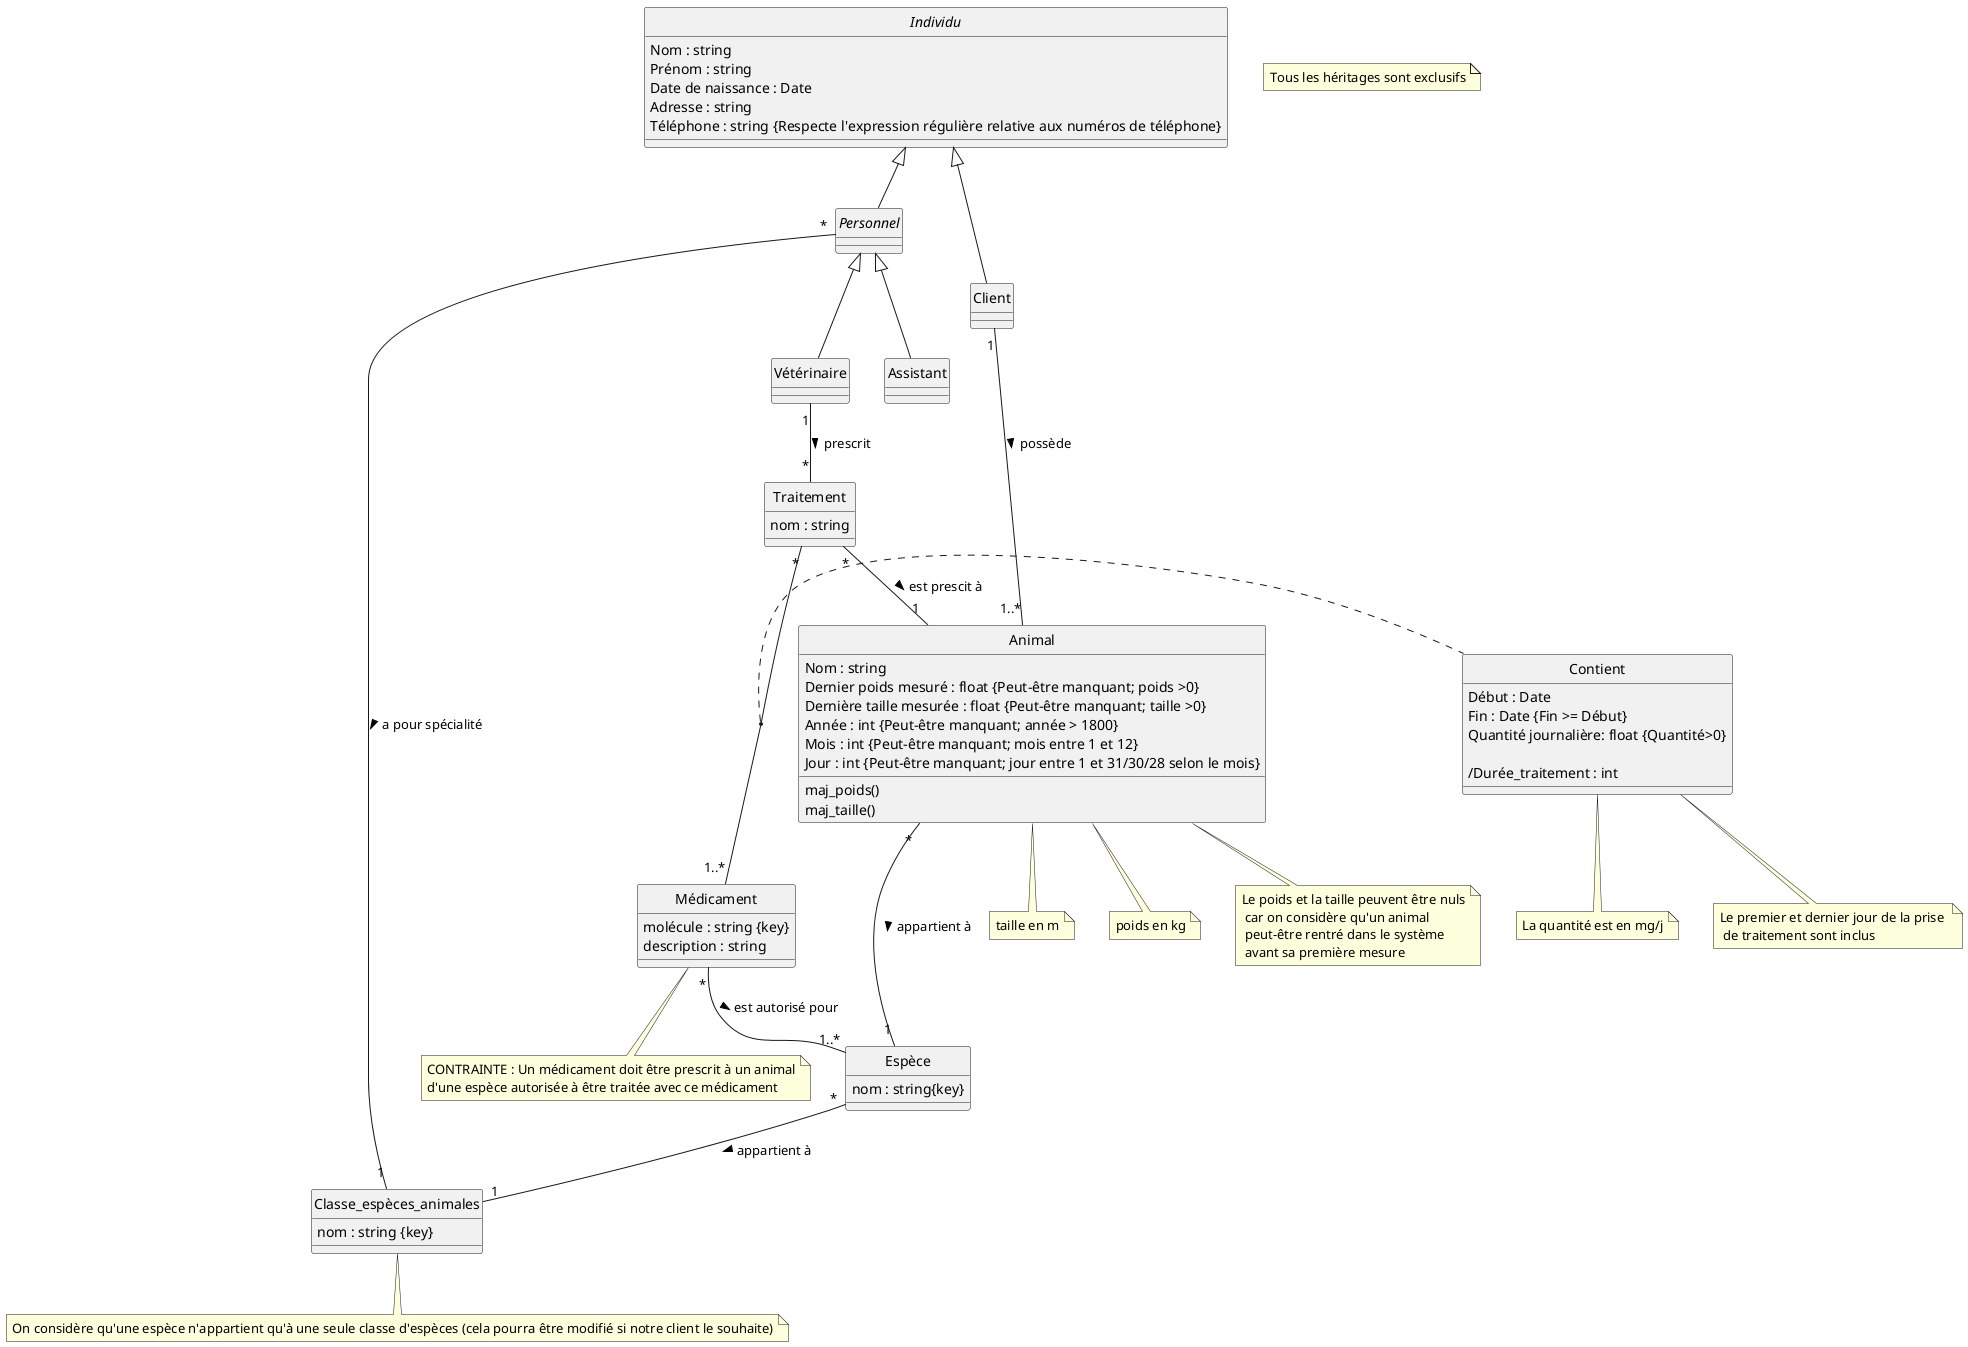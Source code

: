 @startuml
hide circle

abstract class Individu {
  Nom : string
  Prénom : string
  Date de naissance : Date
  Adresse : string
  Téléphone : string {Respecte l'expression régulière relative aux numéros de téléphone}
}

class Client {
}

abstract class Personnel{
}

class Classe_espèces_animales{
  nom : string {key}
}

class Animal{
  Nom : string
  Dernier poids mesuré : float {Peut-être manquant; poids >0}
  Dernière taille mesurée : float {Peut-être manquant; taille >0}
  Année : int {Peut-être manquant; année > 1800}
  Mois : int {Peut-être manquant; mois entre 1 et 12}
  Jour : int {Peut-être manquant; jour entre 1 et 31/30/28 selon le mois}

  maj_poids()
  maj_taille()
}

class Espèce{
  nom : string{key}
}

class Médicament{
  molécule : string {key}
  description : string
}

class Contient{
  Début : Date
  Fin : Date {Fin >= Début}
  Quantité journalière: float {Quantité>0}

  /Durée_traitement : int
}

class Traitement{
  nom : string
}

Individu <|-- Client
Individu <|-- Personnel
Personnel <|-- Assistant
Personnel <|-- Vétérinaire

Personnel "*" -- "1" Classe_espèces_animales: a pour spécialité >
Espèce "*" -- "1" Classe_espèces_animales: appartient à >
Animal "*" -- "1" Espèce: appartient à >
Client "1" -- "1..*" Animal : possède >

Médicament "*" -- "1..*" Espèce : est autorisé pour >
Vétérinaire "1" -- "*" Traitement : prescrit >
Traitement "*" -- "1" Animal : est prescit à >
Traitement "*" -- "1..*" Médicament
(Traitement,Médicament) .. Contient


note "Tous les héritages sont exclusifs" as N1
note "La quantité est en mg/j" as N2
note "On considère qu'une espèce n'appartient qu'à une seule classe d'espèces (cela pourra être modifié si notre client le souhaite)" as N3
note "taille en m" as N4
note "poids en kg" as N5
note "Le premier et dernier jour de la prise \n de traitement sont inclus" as N6
note "Le poids et la taille peuvent être nuls\n car on considère qu'un animal\n peut-être rentré dans le système\n avant sa première mesure" as N7
note "CONTRAINTE : Un médicament doit être prescrit à un animal\nd'une espèce autorisée à être traitée avec ce médicament" as N8

Médicament .. N8
Animal .. N7
Contient .. N6
Animal .. N4
Animal .. N5
Classe_espèces_animales .. N3
Contient .. N2
@enduml